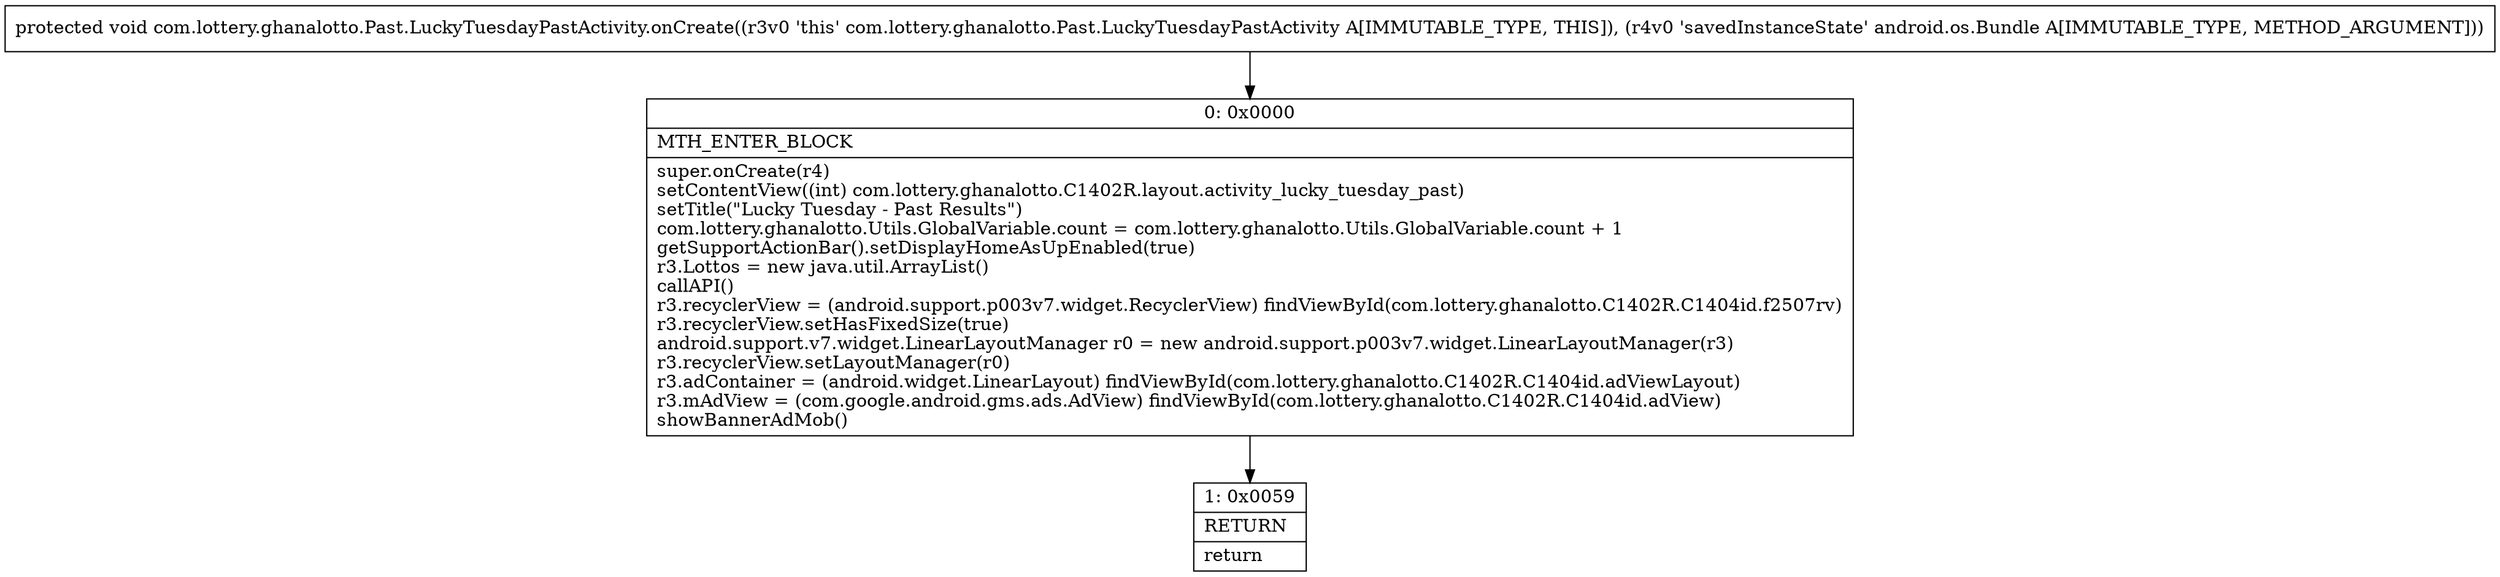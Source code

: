 digraph "CFG forcom.lottery.ghanalotto.Past.LuckyTuesdayPastActivity.onCreate(Landroid\/os\/Bundle;)V" {
Node_0 [shape=record,label="{0\:\ 0x0000|MTH_ENTER_BLOCK\l|super.onCreate(r4)\lsetContentView((int) com.lottery.ghanalotto.C1402R.layout.activity_lucky_tuesday_past)\lsetTitle(\"Lucky Tuesday \- Past Results\")\lcom.lottery.ghanalotto.Utils.GlobalVariable.count = com.lottery.ghanalotto.Utils.GlobalVariable.count + 1\lgetSupportActionBar().setDisplayHomeAsUpEnabled(true)\lr3.Lottos = new java.util.ArrayList()\lcallAPI()\lr3.recyclerView = (android.support.p003v7.widget.RecyclerView) findViewById(com.lottery.ghanalotto.C1402R.C1404id.f2507rv)\lr3.recyclerView.setHasFixedSize(true)\landroid.support.v7.widget.LinearLayoutManager r0 = new android.support.p003v7.widget.LinearLayoutManager(r3)\lr3.recyclerView.setLayoutManager(r0)\lr3.adContainer = (android.widget.LinearLayout) findViewById(com.lottery.ghanalotto.C1402R.C1404id.adViewLayout)\lr3.mAdView = (com.google.android.gms.ads.AdView) findViewById(com.lottery.ghanalotto.C1402R.C1404id.adView)\lshowBannerAdMob()\l}"];
Node_1 [shape=record,label="{1\:\ 0x0059|RETURN\l|return\l}"];
MethodNode[shape=record,label="{protected void com.lottery.ghanalotto.Past.LuckyTuesdayPastActivity.onCreate((r3v0 'this' com.lottery.ghanalotto.Past.LuckyTuesdayPastActivity A[IMMUTABLE_TYPE, THIS]), (r4v0 'savedInstanceState' android.os.Bundle A[IMMUTABLE_TYPE, METHOD_ARGUMENT])) }"];
MethodNode -> Node_0;
Node_0 -> Node_1;
}

